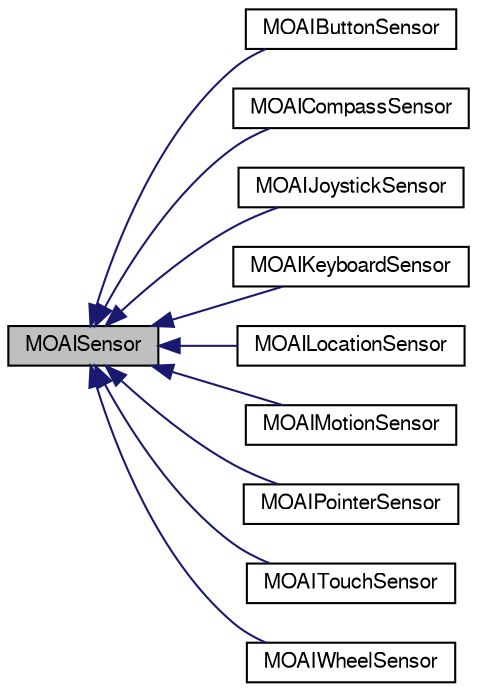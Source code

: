 digraph G
{
  edge [fontname="FreeSans",fontsize="10",labelfontname="FreeSans",labelfontsize="10"];
  node [fontname="FreeSans",fontsize="10",shape=record];
  rankdir=LR;
  Node1 [label="MOAISensor",height=0.2,width=0.4,color="black", fillcolor="grey75", style="filled" fontcolor="black"];
  Node1 -> Node2 [dir=back,color="midnightblue",fontsize="10",style="solid",fontname="FreeSans"];
  Node2 [label="MOAIButtonSensor",height=0.2,width=0.4,color="black", fillcolor="white", style="filled",URL="$class_m_o_a_i_button_sensor.html",tooltip="Button sensor."];
  Node1 -> Node3 [dir=back,color="midnightblue",fontsize="10",style="solid",fontname="FreeSans"];
  Node3 [label="MOAICompassSensor",height=0.2,width=0.4,color="black", fillcolor="white", style="filled",URL="$class_m_o_a_i_compass_sensor.html",tooltip="Device heading sensor."];
  Node1 -> Node4 [dir=back,color="midnightblue",fontsize="10",style="solid",fontname="FreeSans"];
  Node4 [label="MOAIJoystickSensor",height=0.2,width=0.4,color="black", fillcolor="white", style="filled",URL="$class_m_o_a_i_joystick_sensor.html",tooltip="Analog and digital joystick sensor."];
  Node1 -> Node5 [dir=back,color="midnightblue",fontsize="10",style="solid",fontname="FreeSans"];
  Node5 [label="MOAIKeyboardSensor",height=0.2,width=0.4,color="black", fillcolor="white", style="filled",URL="$class_m_o_a_i_keyboard_sensor.html",tooltip="Hardware keyboard sensor."];
  Node1 -> Node6 [dir=back,color="midnightblue",fontsize="10",style="solid",fontname="FreeSans"];
  Node6 [label="MOAILocationSensor",height=0.2,width=0.4,color="black", fillcolor="white", style="filled",URL="$class_m_o_a_i_location_sensor.html",tooltip="Location services sensor."];
  Node1 -> Node7 [dir=back,color="midnightblue",fontsize="10",style="solid",fontname="FreeSans"];
  Node7 [label="MOAIMotionSensor",height=0.2,width=0.4,color="black", fillcolor="white", style="filled",URL="$class_m_o_a_i_motion_sensor.html",tooltip="Gravity/acceleration sensor."];
  Node1 -> Node8 [dir=back,color="midnightblue",fontsize="10",style="solid",fontname="FreeSans"];
  Node8 [label="MOAIPointerSensor",height=0.2,width=0.4,color="black", fillcolor="white", style="filled",URL="$class_m_o_a_i_pointer_sensor.html",tooltip="Pointer sensor."];
  Node1 -> Node9 [dir=back,color="midnightblue",fontsize="10",style="solid",fontname="FreeSans"];
  Node9 [label="MOAITouchSensor",height=0.2,width=0.4,color="black", fillcolor="white", style="filled",URL="$class_m_o_a_i_touch_sensor.html",tooltip="Multitouch sensor. Tracks up to 16 simultaneous touches.   	&lt;table cellpadding=&quot;8&quot;&gt;&l..."];
  Node1 -> Node10 [dir=back,color="midnightblue",fontsize="10",style="solid",fontname="FreeSans"];
  Node10 [label="MOAIWheelSensor",height=0.2,width=0.4,color="black", fillcolor="white", style="filled",URL="$class_m_o_a_i_wheel_sensor.html",tooltip="Hardware wheel sensor."];
}
